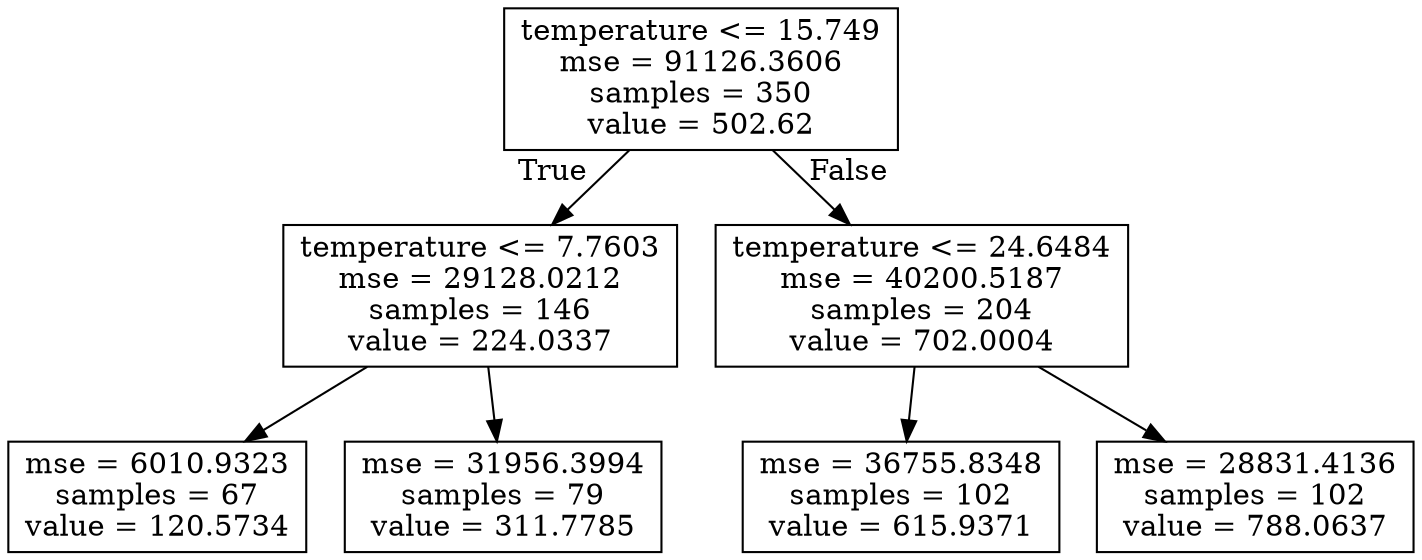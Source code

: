 digraph Tree {
node [shape=box] ;
0 [label="temperature <= 15.749\nmse = 91126.3606\nsamples = 350\nvalue = 502.62"] ;
1 [label="temperature <= 7.7603\nmse = 29128.0212\nsamples = 146\nvalue = 224.0337"] ;
0 -> 1 [labeldistance=2.5, labelangle=45, headlabel="True"] ;
2 [label="mse = 6010.9323\nsamples = 67\nvalue = 120.5734"] ;
1 -> 2 ;
3 [label="mse = 31956.3994\nsamples = 79\nvalue = 311.7785"] ;
1 -> 3 ;
4 [label="temperature <= 24.6484\nmse = 40200.5187\nsamples = 204\nvalue = 702.0004"] ;
0 -> 4 [labeldistance=2.5, labelangle=-45, headlabel="False"] ;
5 [label="mse = 36755.8348\nsamples = 102\nvalue = 615.9371"] ;
4 -> 5 ;
6 [label="mse = 28831.4136\nsamples = 102\nvalue = 788.0637"] ;
4 -> 6 ;
}